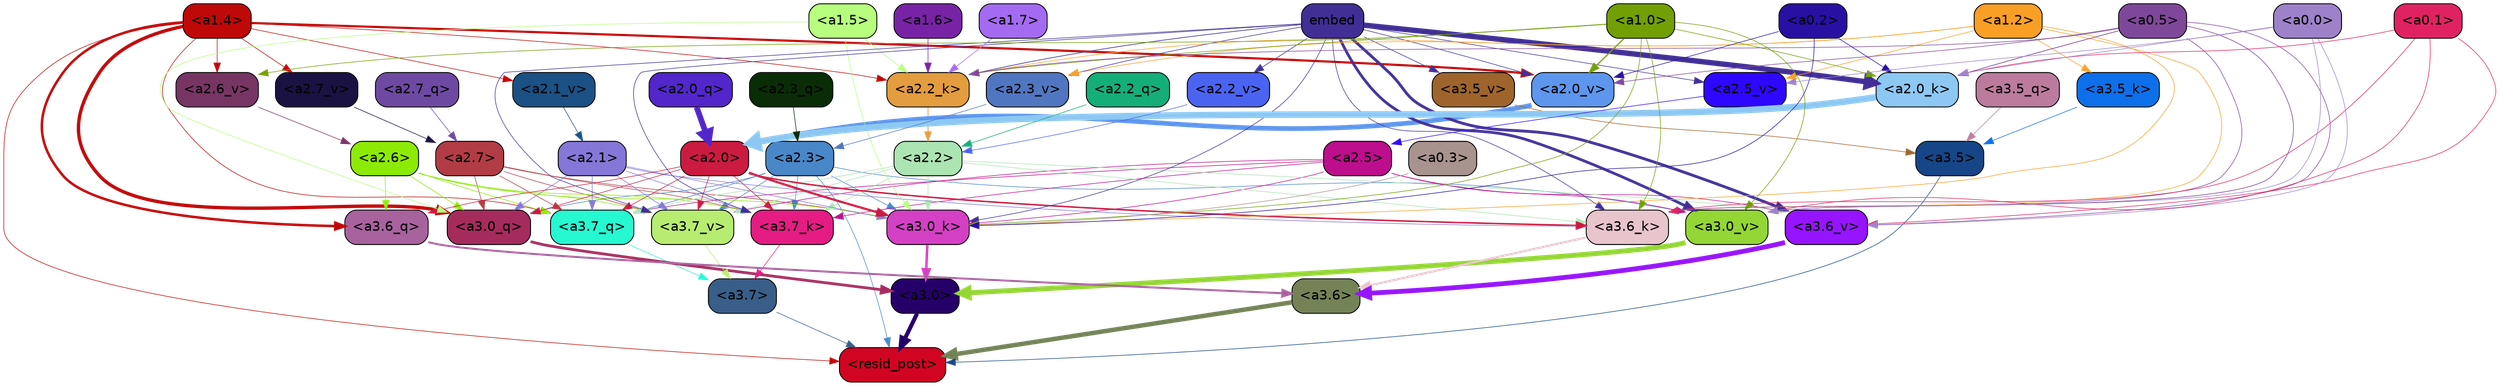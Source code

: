 strict digraph "" {
	graph [bgcolor=transparent,
		layout=dot,
		overlap=false,
		splines=true
	];
	"<a3.7>"	[color=black,
		fillcolor="#395e88",
		fontname=Helvetica,
		shape=box,
		style="filled, rounded"];
	"<resid_post>"	[color=black,
		fillcolor="#d10521",
		fontname=Helvetica,
		shape=box,
		style="filled, rounded"];
	"<a3.7>" -> "<resid_post>"	[color="#395e88",
		penwidth=0.6];
	"<a3.6>"	[color=black,
		fillcolor="#738356",
		fontname=Helvetica,
		shape=box,
		style="filled, rounded"];
	"<a3.6>" -> "<resid_post>"	[color="#738356",
		penwidth=4.6696330308914185];
	"<a3.5>"	[color=black,
		fillcolor="#164687",
		fontname=Helvetica,
		shape=box,
		style="filled, rounded"];
	"<a3.5>" -> "<resid_post>"	[color="#164687",
		penwidth=0.6];
	"<a3.0>"	[color=black,
		fillcolor="#250068",
		fontname=Helvetica,
		shape=box,
		style="filled, rounded"];
	"<a3.0>" -> "<resid_post>"	[color="#250068",
		penwidth=4.282557368278503];
	"<a2.3>"	[color=black,
		fillcolor="#4987c9",
		fontname=Helvetica,
		shape=box,
		style="filled, rounded"];
	"<a2.3>" -> "<resid_post>"	[color="#4987c9",
		penwidth=0.6];
	"<a3.7_q>"	[color=black,
		fillcolor="#26f8d2",
		fontname=Helvetica,
		shape=box,
		style="filled, rounded"];
	"<a2.3>" -> "<a3.7_q>"	[color="#4987c9",
		penwidth=0.6];
	"<a3.0_q>"	[color=black,
		fillcolor="#a52b5d",
		fontname=Helvetica,
		shape=box,
		style="filled, rounded"];
	"<a2.3>" -> "<a3.0_q>"	[color="#4987c9",
		penwidth=0.6];
	"<a3.7_k>"	[color=black,
		fillcolor="#e41c83",
		fontname=Helvetica,
		shape=box,
		style="filled, rounded"];
	"<a2.3>" -> "<a3.7_k>"	[color="#4987c9",
		penwidth=0.6];
	"<a3.0_k>"	[color=black,
		fillcolor="#d440c4",
		fontname=Helvetica,
		shape=box,
		style="filled, rounded"];
	"<a2.3>" -> "<a3.0_k>"	[color="#4987c9",
		penwidth=0.6];
	"<a3.7_v>"	[color=black,
		fillcolor="#b8ec71",
		fontname=Helvetica,
		shape=box,
		style="filled, rounded"];
	"<a2.3>" -> "<a3.7_v>"	[color="#4987c9",
		penwidth=0.6];
	"<a3.0_v>"	[color=black,
		fillcolor="#94d635",
		fontname=Helvetica,
		shape=box,
		style="filled, rounded"];
	"<a2.3>" -> "<a3.0_v>"	[color="#4987c9",
		penwidth=0.6];
	"<a1.4>"	[color=black,
		fillcolor="#bf0808",
		fontname=Helvetica,
		shape=box,
		style="filled, rounded"];
	"<a1.4>" -> "<resid_post>"	[color="#bf0808",
		penwidth=0.6];
	"<a1.4>" -> "<a3.7_q>"	[color="#bf0808",
		penwidth=0.6];
	"<a3.6_q>"	[color=black,
		fillcolor="#a8629e",
		fontname=Helvetica,
		shape=box,
		style="filled, rounded"];
	"<a1.4>" -> "<a3.6_q>"	[color="#bf0808",
		penwidth=2.6073555648326874];
	"<a1.4>" -> "<a3.0_q>"	[color="#bf0808",
		penwidth=3.4971605762839317];
	"<a2.2_k>"	[color=black,
		fillcolor="#e39c3e",
		fontname=Helvetica,
		shape=box,
		style="filled, rounded"];
	"<a1.4>" -> "<a2.2_k>"	[color="#bf0808",
		penwidth=0.6];
	"<a2.7_v>"	[color=black,
		fillcolor="#191242",
		fontname=Helvetica,
		shape=box,
		style="filled, rounded"];
	"<a1.4>" -> "<a2.7_v>"	[color="#bf0808",
		penwidth=0.6];
	"<a2.6_v>"	[color=black,
		fillcolor="#773564",
		fontname=Helvetica,
		shape=box,
		style="filled, rounded"];
	"<a1.4>" -> "<a2.6_v>"	[color="#bf0808",
		penwidth=0.6];
	"<a2.1_v>"	[color=black,
		fillcolor="#1b5184",
		fontname=Helvetica,
		shape=box,
		style="filled, rounded"];
	"<a1.4>" -> "<a2.1_v>"	[color="#bf0808",
		penwidth=0.6];
	"<a2.0_v>"	[color=black,
		fillcolor="#5d96ec",
		fontname=Helvetica,
		shape=box,
		style="filled, rounded"];
	"<a1.4>" -> "<a2.0_v>"	[color="#bf0808",
		penwidth=2.268670678138733];
	"<a3.7_q>" -> "<a3.7>"	[color="#26f8d2",
		penwidth=0.6];
	"<a3.6_q>" -> "<a3.6>"	[color="#a8629e",
		penwidth=2.03758105635643];
	"<a3.5_q>"	[color=black,
		fillcolor="#bc7b9d",
		fontname=Helvetica,
		shape=box,
		style="filled, rounded"];
	"<a3.5_q>" -> "<a3.5>"	[color="#bc7b9d",
		penwidth=0.6];
	"<a3.0_q>" -> "<a3.0>"	[color="#a52b5d",
		penwidth=2.8638100624084473];
	"<a3.7_k>" -> "<a3.7>"	[color="#e41c83",
		penwidth=0.6];
	"<a3.6_k>"	[color=black,
		fillcolor="#e8c4cc",
		fontname=Helvetica,
		shape=box,
		style="filled, rounded"];
	"<a3.6_k>" -> "<a3.6>"	[color="#e8c4cc",
		penwidth=2.174198240041733];
	"<a3.5_k>"	[color=black,
		fillcolor="#0d70ea",
		fontname=Helvetica,
		shape=box,
		style="filled, rounded"];
	"<a3.5_k>" -> "<a3.5>"	[color="#0d70ea",
		penwidth=0.6];
	"<a3.0_k>" -> "<a3.0>"	[color="#d440c4",
		penwidth=2.6274144649505615];
	"<a3.7_v>" -> "<a3.7>"	[color="#b8ec71",
		penwidth=0.6];
	"<a3.6_v>"	[color=black,
		fillcolor="#9614fe",
		fontname=Helvetica,
		shape=box,
		style="filled, rounded"];
	"<a3.6_v>" -> "<a3.6>"	[color="#9614fe",
		penwidth=5.002329230308533];
	"<a3.5_v>"	[color=black,
		fillcolor="#9f642b",
		fontname=Helvetica,
		shape=box,
		style="filled, rounded"];
	"<a3.5_v>" -> "<a3.5>"	[color="#9f642b",
		penwidth=0.6];
	"<a3.0_v>" -> "<a3.0>"	[color="#94d635",
		penwidth=5.188832879066467];
	"<a2.7>"	[color=black,
		fillcolor="#b23c45",
		fontname=Helvetica,
		shape=box,
		style="filled, rounded"];
	"<a2.7>" -> "<a3.7_q>"	[color="#b23c45",
		penwidth=0.6];
	"<a2.7>" -> "<a3.0_q>"	[color="#b23c45",
		penwidth=0.6];
	"<a2.7>" -> "<a3.7_k>"	[color="#b23c45",
		penwidth=0.6];
	"<a2.7>" -> "<a3.0_k>"	[color="#b23c45",
		penwidth=0.6];
	"<a2.7>" -> "<a3.7_v>"	[color="#b23c45",
		penwidth=0.6];
	"<a2.6>"	[color=black,
		fillcolor="#8dea05",
		fontname=Helvetica,
		shape=box,
		style="filled, rounded"];
	"<a2.6>" -> "<a3.7_q>"	[color="#8dea05",
		penwidth=0.6];
	"<a2.6>" -> "<a3.6_q>"	[color="#8dea05",
		penwidth=0.6];
	"<a2.6>" -> "<a3.0_q>"	[color="#8dea05",
		penwidth=0.6];
	"<a2.6>" -> "<a3.7_k>"	[color="#8dea05",
		penwidth=0.6];
	"<a2.6>" -> "<a3.0_k>"	[color="#8dea05",
		penwidth=0.6];
	"<a2.6>" -> "<a3.7_v>"	[color="#8dea05",
		penwidth=0.6];
	"<a2.5>"	[color=black,
		fillcolor="#bd0e8d",
		fontname=Helvetica,
		shape=box,
		style="filled, rounded"];
	"<a2.5>" -> "<a3.7_q>"	[color="#bd0e8d",
		penwidth=0.6];
	"<a2.5>" -> "<a3.7_k>"	[color="#bd0e8d",
		penwidth=0.6];
	"<a2.5>" -> "<a3.0_k>"	[color="#bd0e8d",
		penwidth=0.6];
	"<a2.5>" -> "<a3.7_v>"	[color="#bd0e8d",
		penwidth=0.6];
	"<a2.5>" -> "<a3.6_v>"	[color="#bd0e8d",
		penwidth=0.6];
	"<a2.5>" -> "<a3.0_v>"	[color="#bd0e8d",
		penwidth=0.6];
	"<a2.2>"	[color=black,
		fillcolor="#ade4b3",
		fontname=Helvetica,
		shape=box,
		style="filled, rounded"];
	"<a2.2>" -> "<a3.7_q>"	[color="#ade4b3",
		penwidth=0.6];
	"<a2.2>" -> "<a3.7_k>"	[color="#ade4b3",
		penwidth=0.6];
	"<a2.2>" -> "<a3.6_k>"	[color="#ade4b3",
		penwidth=0.6];
	"<a2.2>" -> "<a3.0_k>"	[color="#ade4b3",
		penwidth=0.6];
	"<a2.2>" -> "<a3.7_v>"	[color="#ade4b3",
		penwidth=0.6];
	"<a2.2>" -> "<a3.6_v>"	[color="#ade4b3",
		penwidth=0.6];
	"<a2.1>"	[color=black,
		fillcolor="#8477d7",
		fontname=Helvetica,
		shape=box,
		style="filled, rounded"];
	"<a2.1>" -> "<a3.7_q>"	[color="#8477d7",
		penwidth=0.6];
	"<a2.1>" -> "<a3.0_q>"	[color="#8477d7",
		penwidth=0.6];
	"<a2.1>" -> "<a3.7_k>"	[color="#8477d7",
		penwidth=0.6];
	"<a2.1>" -> "<a3.6_k>"	[color="#8477d7",
		penwidth=0.6];
	"<a2.1>" -> "<a3.0_k>"	[color="#8477d7",
		penwidth=0.6];
	"<a2.1>" -> "<a3.7_v>"	[color="#8477d7",
		penwidth=0.6];
	"<a2.0>"	[color=black,
		fillcolor="#cb1b41",
		fontname=Helvetica,
		shape=box,
		style="filled, rounded"];
	"<a2.0>" -> "<a3.7_q>"	[color="#cb1b41",
		penwidth=0.6];
	"<a2.0>" -> "<a3.6_q>"	[color="#cb1b41",
		penwidth=0.6];
	"<a2.0>" -> "<a3.0_q>"	[color="#cb1b41",
		penwidth=0.6];
	"<a2.0>" -> "<a3.7_k>"	[color="#cb1b41",
		penwidth=0.6];
	"<a2.0>" -> "<a3.6_k>"	[color="#cb1b41",
		penwidth=1.5568191409111023];
	"<a2.0>" -> "<a3.0_k>"	[color="#cb1b41",
		penwidth=2.270527422428131];
	"<a2.0>" -> "<a3.7_v>"	[color="#cb1b41",
		penwidth=0.6];
	"<a1.5>"	[color=black,
		fillcolor="#b7fe7e",
		fontname=Helvetica,
		shape=box,
		style="filled, rounded"];
	"<a1.5>" -> "<a3.0_q>"	[color="#b7fe7e",
		penwidth=0.6];
	"<a1.5>" -> "<a3.0_k>"	[color="#b7fe7e",
		penwidth=0.6];
	"<a1.5>" -> "<a2.2_k>"	[color="#b7fe7e",
		penwidth=0.6];
	embed	[color=black,
		fillcolor="#412f96",
		fontname=Helvetica,
		shape=box,
		style="filled, rounded"];
	embed -> "<a3.7_k>"	[color="#412f96",
		penwidth=0.6];
	embed -> "<a3.6_k>"	[color="#412f96",
		penwidth=0.6];
	embed -> "<a3.0_k>"	[color="#412f96",
		penwidth=0.6];
	embed -> "<a3.7_v>"	[color="#412f96",
		penwidth=0.6];
	embed -> "<a3.6_v>"	[color="#412f96",
		penwidth=2.9588699340820312];
	embed -> "<a3.5_v>"	[color="#412f96",
		penwidth=0.6];
	embed -> "<a3.0_v>"	[color="#412f96",
		penwidth=2.8686431646347046];
	embed -> "<a2.2_k>"	[color="#412f96",
		penwidth=0.67606520652771];
	"<a2.0_k>"	[color=black,
		fillcolor="#8dc8f3",
		fontname=Helvetica,
		shape=box,
		style="filled, rounded"];
	embed -> "<a2.0_k>"	[color="#412f96",
		penwidth=5.615107178688049];
	"<a2.5_v>"	[color=black,
		fillcolor="#2e07fe",
		fontname=Helvetica,
		shape=box,
		style="filled, rounded"];
	embed -> "<a2.5_v>"	[color="#412f96",
		penwidth=0.6];
	"<a2.3_v>"	[color=black,
		fillcolor="#5176c1",
		fontname=Helvetica,
		shape=box,
		style="filled, rounded"];
	embed -> "<a2.3_v>"	[color="#412f96",
		penwidth=0.6];
	"<a2.2_v>"	[color=black,
		fillcolor="#4b63f1",
		fontname=Helvetica,
		shape=box,
		style="filled, rounded"];
	embed -> "<a2.2_v>"	[color="#412f96",
		penwidth=0.6];
	embed -> "<a2.0_v>"	[color="#412f96",
		penwidth=0.6];
	"<a1.2>"	[color=black,
		fillcolor="#f99f26",
		fontname=Helvetica,
		shape=box,
		style="filled, rounded"];
	"<a1.2>" -> "<a3.6_k>"	[color="#f99f26",
		penwidth=0.6];
	"<a1.2>" -> "<a3.5_k>"	[color="#f99f26",
		penwidth=0.6];
	"<a1.2>" -> "<a3.0_k>"	[color="#f99f26",
		penwidth=0.6];
	"<a1.2>" -> "<a2.2_k>"	[color="#f99f26",
		penwidth=0.6];
	"<a1.2>" -> "<a2.5_v>"	[color="#f99f26",
		penwidth=0.6];
	"<a1.2>" -> "<a2.3_v>"	[color="#f99f26",
		penwidth=0.6];
	"<a1.0>"	[color=black,
		fillcolor="#719f04",
		fontname=Helvetica,
		shape=box,
		style="filled, rounded"];
	"<a1.0>" -> "<a3.6_k>"	[color="#719f04",
		penwidth=0.6];
	"<a1.0>" -> "<a3.0_k>"	[color="#719f04",
		penwidth=0.6];
	"<a1.0>" -> "<a3.0_v>"	[color="#719f04",
		penwidth=0.6];
	"<a1.0>" -> "<a2.2_k>"	[color="#719f04",
		penwidth=0.6];
	"<a1.0>" -> "<a2.0_k>"	[color="#719f04",
		penwidth=0.6];
	"<a1.0>" -> "<a2.6_v>"	[color="#719f04",
		penwidth=0.6];
	"<a1.0>" -> "<a2.0_v>"	[color="#719f04",
		penwidth=1.27996826171875];
	"<a0.5>"	[color=black,
		fillcolor="#7f4799",
		fontname=Helvetica,
		shape=box,
		style="filled, rounded"];
	"<a0.5>" -> "<a3.6_k>"	[color="#7f4799",
		penwidth=0.6];
	"<a0.5>" -> "<a3.6_v>"	[color="#7f4799",
		penwidth=0.6];
	"<a0.5>" -> "<a3.0_v>"	[color="#7f4799",
		penwidth=0.6421224474906921];
	"<a0.5>" -> "<a2.2_k>"	[color="#7f4799",
		penwidth=0.6];
	"<a0.5>" -> "<a2.0_k>"	[color="#7f4799",
		penwidth=0.7151575088500977];
	"<a0.5>" -> "<a2.0_v>"	[color="#7f4799",
		penwidth=0.6];
	"<a0.1>"	[color=black,
		fillcolor="#e12262",
		fontname=Helvetica,
		shape=box,
		style="filled, rounded"];
	"<a0.1>" -> "<a3.6_k>"	[color="#e12262",
		penwidth=0.6];
	"<a0.1>" -> "<a3.6_v>"	[color="#e12262",
		penwidth=0.6];
	"<a0.1>" -> "<a3.0_v>"	[color="#e12262",
		penwidth=0.6];
	"<a0.1>" -> "<a2.0_k>"	[color="#e12262",
		penwidth=0.6];
	"<a0.3>"	[color=black,
		fillcolor="#a9938f",
		fontname=Helvetica,
		shape=box,
		style="filled, rounded"];
	"<a0.3>" -> "<a3.0_k>"	[color="#a9938f",
		penwidth=0.6];
	"<a0.2>"	[color=black,
		fillcolor="#2810a3",
		fontname=Helvetica,
		shape=box,
		style="filled, rounded"];
	"<a0.2>" -> "<a3.0_k>"	[color="#2810a3",
		penwidth=0.6];
	"<a0.2>" -> "<a2.0_k>"	[color="#2810a3",
		penwidth=0.6];
	"<a0.2>" -> "<a2.0_v>"	[color="#2810a3",
		penwidth=0.6];
	"<a0.0>"	[color=black,
		fillcolor="#9d82ca",
		fontname=Helvetica,
		shape=box,
		style="filled, rounded"];
	"<a0.0>" -> "<a3.6_v>"	[color="#9d82ca",
		penwidth=0.6];
	"<a0.0>" -> "<a3.0_v>"	[color="#9d82ca",
		penwidth=0.6];
	"<a0.0>" -> "<a2.0_k>"	[color="#9d82ca",
		penwidth=0.6];
	"<a0.0>" -> "<a2.5_v>"	[color="#9d82ca",
		penwidth=0.6];
	"<a2.7_q>"	[color=black,
		fillcolor="#6e49a2",
		fontname=Helvetica,
		shape=box,
		style="filled, rounded"];
	"<a2.7_q>" -> "<a2.7>"	[color="#6e49a2",
		penwidth=0.6];
	"<a2.3_q>"	[color=black,
		fillcolor="#0a2c06",
		fontname=Helvetica,
		shape=box,
		style="filled, rounded"];
	"<a2.3_q>" -> "<a2.3>"	[color="#0a2c06",
		penwidth=0.6];
	"<a2.2_q>"	[color=black,
		fillcolor="#15ae79",
		fontname=Helvetica,
		shape=box,
		style="filled, rounded"];
	"<a2.2_q>" -> "<a2.2>"	[color="#15ae79",
		penwidth=0.6340763568878174];
	"<a2.0_q>"	[color=black,
		fillcolor="#5226ca",
		fontname=Helvetica,
		shape=box,
		style="filled, rounded"];
	"<a2.0_q>" -> "<a2.0>"	[color="#5226ca",
		penwidth=6.0160088539123535];
	"<a2.2_k>" -> "<a2.2>"	[color="#e39c3e",
		penwidth=0.7764816284179688];
	"<a2.0_k>" -> "<a2.0>"	[color="#8dc8f3",
		penwidth=6.773025274276733];
	"<a2.7_v>" -> "<a2.7>"	[color="#191242",
		penwidth=0.6];
	"<a2.6_v>" -> "<a2.6>"	[color="#773564",
		penwidth=0.6];
	"<a2.5_v>" -> "<a2.5>"	[color="#2e07fe",
		penwidth=0.6];
	"<a2.3_v>" -> "<a2.3>"	[color="#5176c1",
		penwidth=0.6];
	"<a2.2_v>" -> "<a2.2>"	[color="#4b63f1",
		penwidth=0.6];
	"<a2.1_v>" -> "<a2.1>"	[color="#1b5184",
		penwidth=0.6];
	"<a2.0_v>" -> "<a2.0>"	[color="#5d96ec",
		penwidth=4.906715989112854];
	"<a1.7>"	[color=black,
		fillcolor="#a46bf2",
		fontname=Helvetica,
		shape=box,
		style="filled, rounded"];
	"<a1.7>" -> "<a2.2_k>"	[color="#a46bf2",
		penwidth=0.6];
	"<a1.6>"	[color=black,
		fillcolor="#7823a5",
		fontname=Helvetica,
		shape=box,
		style="filled, rounded"];
	"<a1.6>" -> "<a2.2_k>"	[color="#7823a5",
		penwidth=0.6];
}
